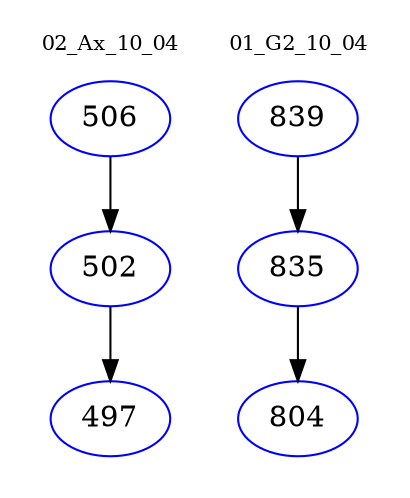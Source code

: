 digraph{
subgraph cluster_0 {
color = white
label = "02_Ax_10_04";
fontsize=10;
T0_506 [label="506", color="blue"]
T0_506 -> T0_502 [color="black"]
T0_502 [label="502", color="blue"]
T0_502 -> T0_497 [color="black"]
T0_497 [label="497", color="blue"]
}
subgraph cluster_1 {
color = white
label = "01_G2_10_04";
fontsize=10;
T1_839 [label="839", color="blue"]
T1_839 -> T1_835 [color="black"]
T1_835 [label="835", color="blue"]
T1_835 -> T1_804 [color="black"]
T1_804 [label="804", color="blue"]
}
}
